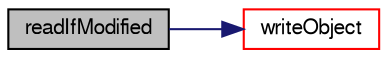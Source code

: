 digraph "readIfModified"
{
  bgcolor="transparent";
  edge [fontname="FreeSans",fontsize="10",labelfontname="FreeSans",labelfontsize="10"];
  node [fontname="FreeSans",fontsize="10",shape=record];
  rankdir="LR";
  Node8521 [label="readIfModified",height=0.2,width=0.4,color="black", fillcolor="grey75", style="filled", fontcolor="black"];
  Node8521 -> Node8522 [color="midnightblue",fontsize="10",style="solid",fontname="FreeSans"];
  Node8522 [label="writeObject",height=0.2,width=0.4,color="red",URL="$a26326.html#aac52c08633b4e1e66bc6fb382b7ec674",tooltip="Write the objects. "];
}
